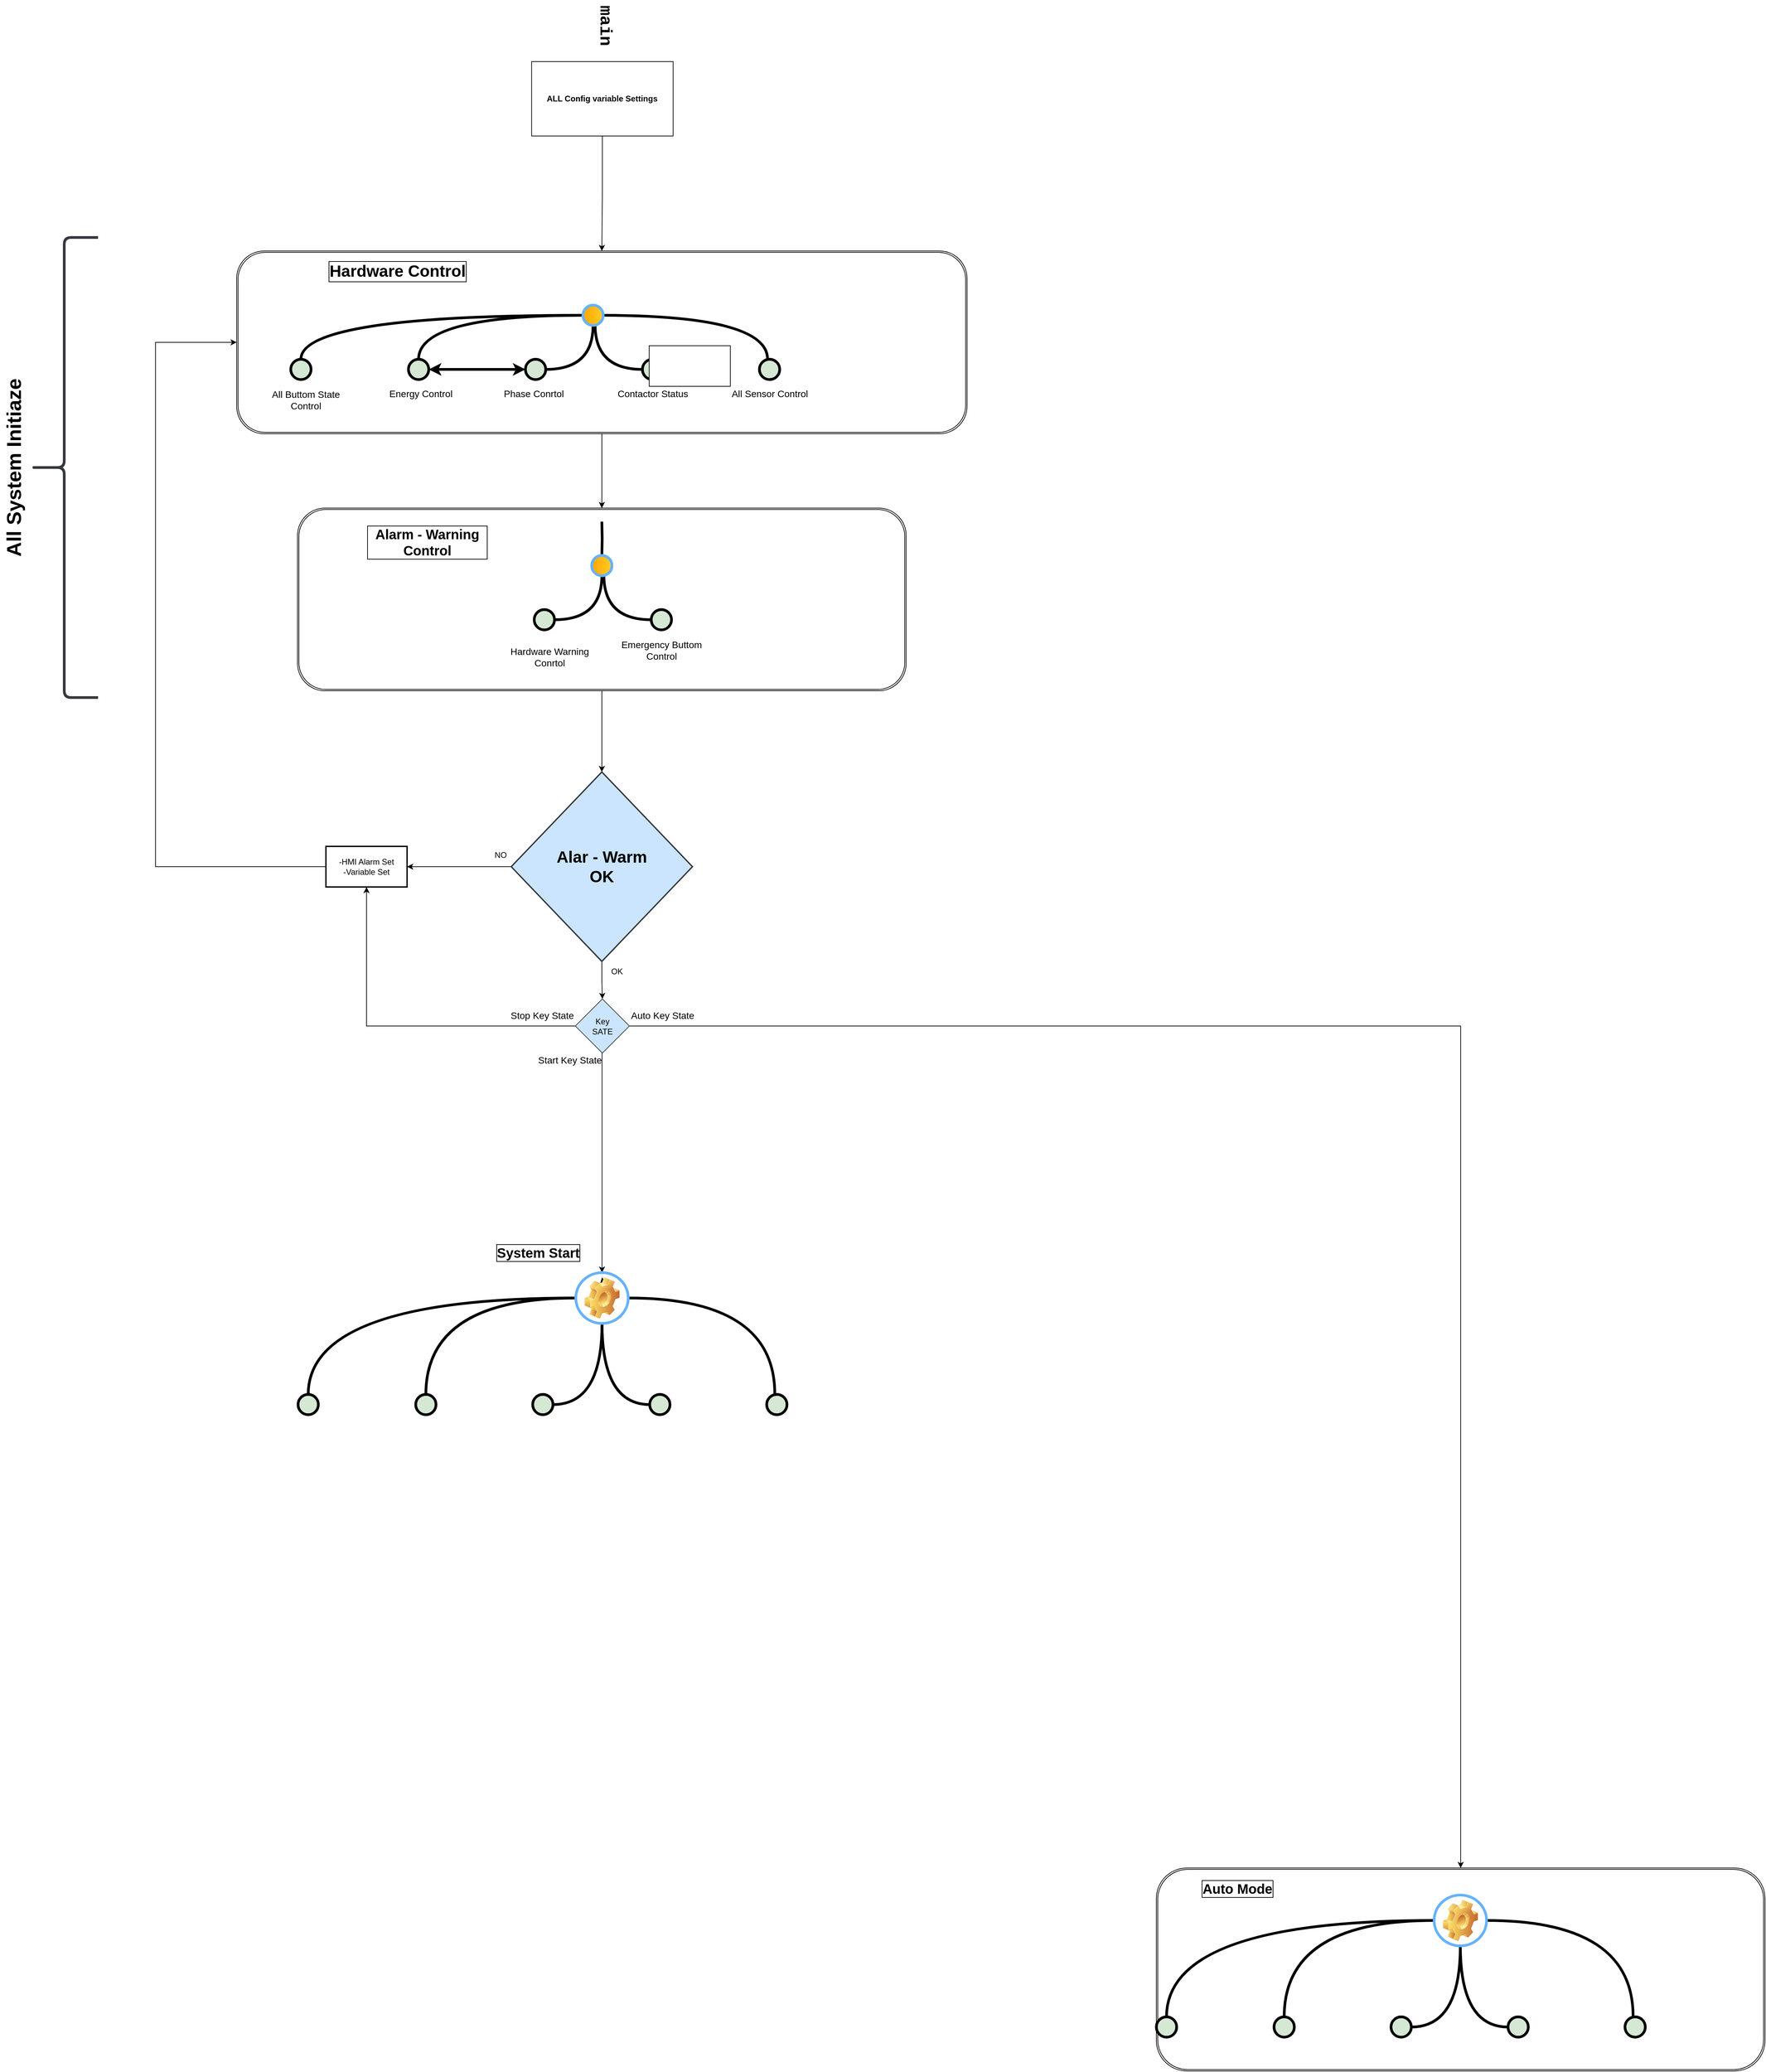 <mxfile version="21.6.6" type="github">
  <diagram id="yPxyJZ8AM_hMuL3Unpa9" name="complex gitflow">
    <mxGraphModel dx="3839" dy="2381" grid="1" gridSize="10" guides="1" tooltips="1" connect="1" arrows="1" fold="1" page="1" pageScale="1" pageWidth="1654" pageHeight="1169" math="0" shadow="0">
      <root>
        <mxCell id="0" />
        <mxCell id="1" parent="0" />
        <mxCell id="xFN7-tCPdjFMK5SM0wmP-95" value="" style="edgeStyle=orthogonalEdgeStyle;rounded=0;orthogonalLoop=1;jettySize=auto;html=1;" edge="1" parent="1" source="xFN7-tCPdjFMK5SM0wmP-22" target="xFN7-tCPdjFMK5SM0wmP-24">
          <mxGeometry relative="1" as="geometry" />
        </mxCell>
        <mxCell id="xFN7-tCPdjFMK5SM0wmP-22" value="" style="shape=ext;double=1;rounded=1;whiteSpace=wrap;html=1;" vertex="1" parent="1">
          <mxGeometry x="160" y="-580" width="1080" height="270" as="geometry" />
        </mxCell>
        <mxCell id="baq_1LEB1Bd891E-qvRd-64" value="Hardware Control" style="text;html=1;strokeColor=none;fillColor=none;align=center;verticalAlign=middle;whiteSpace=wrap;overflow=hidden;fontSize=24;rotation=0;fontStyle=1;labelBackgroundColor=none;labelBorderColor=default;" parent="1" vertex="1">
          <mxGeometry x="280" y="-570" width="236" height="40" as="geometry" />
        </mxCell>
        <mxCell id="uWUnNED6HEl2aK5fdaIb-13" value="main" style="text;html=1;strokeColor=none;fillColor=none;align=center;verticalAlign=bottom;whiteSpace=wrap;overflow=hidden;fontSize=25;fontStyle=1;fontFamily=Courier New;rotation=90;" parent="1" vertex="1">
          <mxGeometry x="668" y="-930" width="74" height="33" as="geometry" />
        </mxCell>
        <mxCell id="uWUnNED6HEl2aK5fdaIb-17" value="" style="verticalLabelPosition=bottom;verticalAlign=top;html=1;strokeWidth=4;shape=mxgraph.flowchart.on-page_reference;plain-purple;gradientColor=none;strokeColor=#000000;fillColor=#D5E8D4;rotation=90;" parent="1" vertex="1">
          <mxGeometry x="587" y="-420" width="30" height="30" as="geometry" />
        </mxCell>
        <mxCell id="uWUnNED6HEl2aK5fdaIb-75" style="edgeStyle=orthogonalEdgeStyle;rounded=0;orthogonalLoop=1;jettySize=auto;html=1;entryX=1;entryY=0.5;entryDx=0;entryDy=0;entryPerimeter=0;endArrow=none;endFill=0;strokeWidth=4;curved=1;exitX=0.5;exitY=0;exitDx=0;exitDy=0;exitPerimeter=0;" parent="1" source="uWUnNED6HEl2aK5fdaIb-17" target="baq_1LEB1Bd891E-qvRd-63" edge="1">
          <mxGeometry relative="1" as="geometry">
            <mxPoint x="684" y="-525" as="sourcePoint" />
            <mxPoint x="621.51" y="-425" as="targetPoint" />
          </mxGeometry>
        </mxCell>
        <mxCell id="baq_1LEB1Bd891E-qvRd-66" value="" style="verticalLabelPosition=bottom;verticalAlign=top;html=1;strokeWidth=4;shape=mxgraph.flowchart.on-page_reference;plain-purple;gradientColor=none;strokeColor=#000000;fillColor=#D5E8D4;rotation=90;" parent="1" vertex="1">
          <mxGeometry x="760" y="-420" width="30" height="30" as="geometry" />
        </mxCell>
        <mxCell id="baq_1LEB1Bd891E-qvRd-67" style="edgeStyle=orthogonalEdgeStyle;rounded=0;orthogonalLoop=1;jettySize=auto;html=1;entryX=1;entryY=0.5;entryDx=0;entryDy=0;entryPerimeter=0;endArrow=none;endFill=0;strokeWidth=4;curved=1;exitX=0.5;exitY=1;exitDx=0;exitDy=0;exitPerimeter=0;" parent="1" source="baq_1LEB1Bd891E-qvRd-66" edge="1">
          <mxGeometry relative="1" as="geometry">
            <mxPoint x="760.0" y="-405" as="sourcePoint" />
            <mxPoint x="690.0" y="-470" as="targetPoint" />
          </mxGeometry>
        </mxCell>
        <mxCell id="baq_1LEB1Bd891E-qvRd-69" value="" style="verticalLabelPosition=bottom;verticalAlign=top;html=1;strokeWidth=4;shape=mxgraph.flowchart.on-page_reference;plain-purple;gradientColor=none;strokeColor=#000000;fillColor=#D5E8D4;rotation=90;" parent="1" vertex="1">
          <mxGeometry x="933" y="-420" width="30" height="30" as="geometry" />
        </mxCell>
        <mxCell id="baq_1LEB1Bd891E-qvRd-70" value="" style="verticalLabelPosition=bottom;verticalAlign=top;html=1;strokeWidth=4;shape=mxgraph.flowchart.on-page_reference;plain-purple;gradientColor=none;strokeColor=#000000;fillColor=#D5E8D4;rotation=90;" parent="1" vertex="1">
          <mxGeometry x="414" y="-420" width="30" height="30" as="geometry" />
        </mxCell>
        <mxCell id="baq_1LEB1Bd891E-qvRd-72" style="edgeStyle=orthogonalEdgeStyle;rounded=0;orthogonalLoop=1;jettySize=auto;html=1;entryX=0.5;entryY=1;entryDx=0;entryDy=0;entryPerimeter=0;endArrow=none;endFill=0;strokeWidth=4;curved=1;exitX=0;exitY=0.5;exitDx=0;exitDy=0;exitPerimeter=0;" parent="1" source="baq_1LEB1Bd891E-qvRd-70" target="baq_1LEB1Bd891E-qvRd-63" edge="1">
          <mxGeometry relative="1" as="geometry">
            <mxPoint x="490" y="-426" as="sourcePoint" />
            <mxPoint x="560" y="-491" as="targetPoint" />
          </mxGeometry>
        </mxCell>
        <mxCell id="baq_1LEB1Bd891E-qvRd-73" style="edgeStyle=orthogonalEdgeStyle;rounded=0;orthogonalLoop=1;jettySize=auto;html=1;entryX=0.5;entryY=1;entryDx=0;entryDy=0;entryPerimeter=0;endArrow=none;endFill=0;strokeWidth=4;curved=1;exitX=0;exitY=0.5;exitDx=0;exitDy=0;exitPerimeter=0;" parent="1" edge="1">
          <mxGeometry relative="1" as="geometry">
            <mxPoint x="701.997" y="-484.997" as="sourcePoint" />
            <mxPoint x="944.997" y="-419.997" as="targetPoint" />
          </mxGeometry>
        </mxCell>
        <mxCell id="xFN7-tCPdjFMK5SM0wmP-1" value="Energy Control" style="text;html=1;strokeColor=none;fillColor=none;align=center;verticalAlign=middle;whiteSpace=wrap;overflow=hidden;fontSize=14;rotation=0;" vertex="1" parent="1">
          <mxGeometry x="370" y="-380" width="125" height="20" as="geometry" />
        </mxCell>
        <mxCell id="xFN7-tCPdjFMK5SM0wmP-2" value="Phase Conrtol" style="text;html=1;strokeColor=none;fillColor=none;align=center;verticalAlign=middle;whiteSpace=wrap;overflow=hidden;fontSize=14;rotation=0;" vertex="1" parent="1">
          <mxGeometry x="537" y="-380" width="125" height="20" as="geometry" />
        </mxCell>
        <mxCell id="xFN7-tCPdjFMK5SM0wmP-3" value="Contactor Status" style="text;html=1;strokeColor=none;fillColor=none;align=center;verticalAlign=middle;whiteSpace=wrap;overflow=hidden;fontSize=14;rotation=0;" vertex="1" parent="1">
          <mxGeometry x="712.5" y="-380" width="125" height="20" as="geometry" />
        </mxCell>
        <mxCell id="xFN7-tCPdjFMK5SM0wmP-4" value="All Sensor Control" style="text;html=1;strokeColor=none;fillColor=none;align=center;verticalAlign=middle;whiteSpace=wrap;overflow=hidden;fontSize=14;rotation=0;" vertex="1" parent="1">
          <mxGeometry x="885.5" y="-380" width="125" height="20" as="geometry" />
        </mxCell>
        <mxCell id="xFN7-tCPdjFMK5SM0wmP-19" value="" style="endArrow=classic;startArrow=classic;html=1;rounded=0;exitX=0.5;exitY=0;exitDx=0;exitDy=0;exitPerimeter=0;entryX=0.5;entryY=1;entryDx=0;entryDy=0;entryPerimeter=0;strokeWidth=4;" edge="1" parent="1" source="baq_1LEB1Bd891E-qvRd-70" target="uWUnNED6HEl2aK5fdaIb-17">
          <mxGeometry width="50" height="50" relative="1" as="geometry">
            <mxPoint x="520" y="-430" as="sourcePoint" />
            <mxPoint x="570" y="-480" as="targetPoint" />
          </mxGeometry>
        </mxCell>
        <mxCell id="xFN7-tCPdjFMK5SM0wmP-43" value="" style="verticalLabelPosition=bottom;verticalAlign=top;html=1;strokeWidth=4;shape=mxgraph.flowchart.on-page_reference;plain-purple;gradientColor=none;strokeColor=#000000;fillColor=#D5E8D4;rotation=90;" vertex="1" parent="1">
          <mxGeometry x="240" y="-420" width="30" height="30" as="geometry" />
        </mxCell>
        <mxCell id="xFN7-tCPdjFMK5SM0wmP-44" style="edgeStyle=orthogonalEdgeStyle;rounded=0;orthogonalLoop=1;jettySize=auto;html=1;entryX=0.5;entryY=1;entryDx=0;entryDy=0;entryPerimeter=0;endArrow=none;endFill=0;strokeWidth=4;curved=1;exitX=0;exitY=0.5;exitDx=0;exitDy=0;exitPerimeter=0;" edge="1" parent="1" source="xFN7-tCPdjFMK5SM0wmP-43" target="baq_1LEB1Bd891E-qvRd-63">
          <mxGeometry relative="1" as="geometry">
            <mxPoint x="260" y="-425" as="sourcePoint" />
            <mxPoint x="503" y="-490" as="targetPoint" />
          </mxGeometry>
        </mxCell>
        <mxCell id="xFN7-tCPdjFMK5SM0wmP-45" value="All Buttom State Control" style="text;html=1;strokeColor=none;fillColor=none;align=center;verticalAlign=middle;whiteSpace=wrap;overflow=hidden;fontSize=14;rotation=0;" vertex="1" parent="1">
          <mxGeometry x="200" y="-380" width="125" height="40" as="geometry" />
        </mxCell>
        <mxCell id="baq_1LEB1Bd891E-qvRd-63" value="" style="verticalLabelPosition=bottom;verticalAlign=top;html=1;strokeWidth=4;shape=mxgraph.flowchart.on-page_reference;gradientColor=#ffa500;strokeColor=#66B2FF;fillColor=#ffcd28;rotation=90;" parent="1" vertex="1">
          <mxGeometry x="672" y="-500" width="30" height="30" as="geometry" />
        </mxCell>
        <mxCell id="xFN7-tCPdjFMK5SM0wmP-91" value="" style="edgeStyle=orthogonalEdgeStyle;rounded=0;orthogonalLoop=1;jettySize=auto;html=1;" edge="1" parent="1" source="xFN7-tCPdjFMK5SM0wmP-87" target="xFN7-tCPdjFMK5SM0wmP-110">
          <mxGeometry relative="1" as="geometry">
            <mxPoint x="684" y="660" as="targetPoint" />
          </mxGeometry>
        </mxCell>
        <mxCell id="xFN7-tCPdjFMK5SM0wmP-98" style="edgeStyle=orthogonalEdgeStyle;rounded=0;orthogonalLoop=1;jettySize=auto;html=1;exitX=0;exitY=0.5;exitDx=0;exitDy=0;exitPerimeter=0;entryX=0;entryY=0.5;entryDx=0;entryDy=0;" edge="1" parent="1" source="xFN7-tCPdjFMK5SM0wmP-87" target="xFN7-tCPdjFMK5SM0wmP-22">
          <mxGeometry relative="1" as="geometry">
            <Array as="points">
              <mxPoint x="40" y="330" />
              <mxPoint x="40" y="-445" />
            </Array>
          </mxGeometry>
        </mxCell>
        <mxCell id="xFN7-tCPdjFMK5SM0wmP-100" value="" style="edgeStyle=orthogonalEdgeStyle;rounded=0;orthogonalLoop=1;jettySize=auto;html=1;" edge="1" parent="1" source="xFN7-tCPdjFMK5SM0wmP-87" target="xFN7-tCPdjFMK5SM0wmP-99">
          <mxGeometry relative="1" as="geometry" />
        </mxCell>
        <mxCell id="xFN7-tCPdjFMK5SM0wmP-87" value="&lt;font style=&quot;font-size: 24px;&quot;&gt;Alar - Warm&lt;br style=&quot;font-size: 24px;&quot;&gt;OK&lt;/font&gt;" style="strokeWidth=2;html=1;shape=mxgraph.flowchart.decision;whiteSpace=wrap;fillColor=#cce5ff;strokeColor=#36393d;fontStyle=1;fontSize=24;" vertex="1" parent="1">
          <mxGeometry x="566" y="190" width="268" height="280" as="geometry" />
        </mxCell>
        <mxCell id="xFN7-tCPdjFMK5SM0wmP-67" value="Start Key State" style="text;html=1;strokeColor=none;fillColor=none;align=center;verticalAlign=middle;whiteSpace=wrap;overflow=hidden;fontSize=14;rotation=0;" vertex="1" parent="1">
          <mxGeometry x="604" y="605.5" width="98" height="20.5" as="geometry" />
        </mxCell>
        <mxCell id="xFN7-tCPdjFMK5SM0wmP-96" value="" style="group;fontSize=24;" vertex="1" connectable="0" parent="1">
          <mxGeometry x="250" y="-200" width="900" height="270" as="geometry" />
        </mxCell>
        <mxCell id="xFN7-tCPdjFMK5SM0wmP-24" value="" style="shape=ext;double=1;rounded=1;whiteSpace=wrap;html=1;" vertex="1" parent="xFN7-tCPdjFMK5SM0wmP-96">
          <mxGeometry width="900" height="270" as="geometry" />
        </mxCell>
        <mxCell id="xFN7-tCPdjFMK5SM0wmP-27" value="" style="verticalLabelPosition=bottom;verticalAlign=top;html=1;strokeWidth=4;shape=mxgraph.flowchart.on-page_reference;plain-purple;gradientColor=none;strokeColor=#000000;fillColor=#D5E8D4;rotation=90;" vertex="1" parent="xFN7-tCPdjFMK5SM0wmP-96">
          <mxGeometry x="350" y="150" width="30" height="30" as="geometry" />
        </mxCell>
        <mxCell id="xFN7-tCPdjFMK5SM0wmP-28" style="edgeStyle=orthogonalEdgeStyle;rounded=0;orthogonalLoop=1;jettySize=auto;html=1;entryX=1;entryY=0.5;entryDx=0;entryDy=0;entryPerimeter=0;endArrow=none;endFill=0;strokeWidth=4;curved=1;exitX=0.5;exitY=0;exitDx=0;exitDy=0;exitPerimeter=0;shadow=0;" edge="1" source="xFN7-tCPdjFMK5SM0wmP-27" target="xFN7-tCPdjFMK5SM0wmP-30" parent="xFN7-tCPdjFMK5SM0wmP-96">
          <mxGeometry relative="1" as="geometry">
            <mxPoint x="447" y="45" as="sourcePoint" />
            <mxPoint x="384.51" y="145" as="targetPoint" />
          </mxGeometry>
        </mxCell>
        <mxCell id="xFN7-tCPdjFMK5SM0wmP-29" value="" style="edgeStyle=orthogonalEdgeStyle;rounded=0;html=1;jettySize=auto;orthogonalLoop=1;plain-blue;endArrow=none;endFill=0;strokeWidth=4;strokeColor=#000000;entryX=0;entryY=0.5;entryDx=0;entryDy=0;entryPerimeter=0;" edge="1" target="xFN7-tCPdjFMK5SM0wmP-30" parent="xFN7-tCPdjFMK5SM0wmP-96">
          <mxGeometry x="529" y="-445" as="geometry">
            <mxPoint x="450" y="202" as="targetPoint" />
            <mxPoint x="450" y="20" as="sourcePoint" />
          </mxGeometry>
        </mxCell>
        <mxCell id="xFN7-tCPdjFMK5SM0wmP-31" value="" style="verticalLabelPosition=bottom;verticalAlign=top;html=1;strokeWidth=4;shape=mxgraph.flowchart.on-page_reference;plain-purple;gradientColor=none;strokeColor=#000000;fillColor=#D5E8D4;rotation=90;" vertex="1" parent="xFN7-tCPdjFMK5SM0wmP-96">
          <mxGeometry x="523" y="150" width="30" height="30" as="geometry" />
        </mxCell>
        <mxCell id="xFN7-tCPdjFMK5SM0wmP-32" style="edgeStyle=orthogonalEdgeStyle;rounded=0;orthogonalLoop=1;jettySize=auto;html=1;entryX=1;entryY=0.5;entryDx=0;entryDy=0;entryPerimeter=0;endArrow=none;endFill=0;strokeWidth=4;curved=1;exitX=0.5;exitY=1;exitDx=0;exitDy=0;exitPerimeter=0;" edge="1" source="xFN7-tCPdjFMK5SM0wmP-31" parent="xFN7-tCPdjFMK5SM0wmP-96">
          <mxGeometry relative="1" as="geometry">
            <mxPoint x="523.0" y="165" as="sourcePoint" />
            <mxPoint x="453.0" y="100" as="targetPoint" />
          </mxGeometry>
        </mxCell>
        <mxCell id="xFN7-tCPdjFMK5SM0wmP-37" value="Emergency Buttom Control" style="text;html=1;strokeColor=none;fillColor=none;align=center;verticalAlign=middle;whiteSpace=wrap;overflow=hidden;fontSize=14;rotation=0;" vertex="1" parent="xFN7-tCPdjFMK5SM0wmP-96">
          <mxGeometry x="475.5" y="190" width="125" height="40" as="geometry" />
        </mxCell>
        <mxCell id="xFN7-tCPdjFMK5SM0wmP-38" value="Hardware Warning Conrtol" style="text;html=1;strokeColor=none;fillColor=none;align=center;verticalAlign=middle;whiteSpace=wrap;overflow=hidden;fontSize=14;rotation=0;" vertex="1" parent="xFN7-tCPdjFMK5SM0wmP-96">
          <mxGeometry x="300" y="200" width="146" height="40" as="geometry" />
        </mxCell>
        <mxCell id="xFN7-tCPdjFMK5SM0wmP-42" value="Alarm - Warning Control" style="text;html=1;strokeColor=none;fillColor=none;align=center;verticalAlign=middle;whiteSpace=wrap;overflow=hidden;fontSize=20;rotation=0;fontStyle=1;labelBackgroundColor=none;labelBorderColor=default;" vertex="1" parent="xFN7-tCPdjFMK5SM0wmP-96">
          <mxGeometry x="102" y="20" width="180" height="60" as="geometry" />
        </mxCell>
        <mxCell id="xFN7-tCPdjFMK5SM0wmP-30" value="" style="verticalLabelPosition=bottom;verticalAlign=top;html=1;strokeWidth=4;shape=mxgraph.flowchart.on-page_reference;gradientColor=#ffa500;strokeColor=#66B2FF;fillColor=#ffcd28;rotation=90;" vertex="1" parent="xFN7-tCPdjFMK5SM0wmP-96">
          <mxGeometry x="435" y="70" width="30" height="30" as="geometry" />
        </mxCell>
        <mxCell id="xFN7-tCPdjFMK5SM0wmP-97" value="" style="group" vertex="1" connectable="0" parent="1">
          <mxGeometry x="-190" y="-600" width="145" height="680" as="geometry" />
        </mxCell>
        <mxCell id="uWUnNED6HEl2aK5fdaIb-103" value="All System Initiaze" style="text;html=1;strokeColor=none;fillColor=none;align=center;verticalAlign=middle;whiteSpace=wrap;overflow=hidden;fontSize=30;rotation=-90;fontStyle=1" parent="xFN7-tCPdjFMK5SM0wmP-97" vertex="1">
          <mxGeometry x="-115" y="320" width="270" height="40" as="geometry" />
        </mxCell>
        <mxCell id="xFN7-tCPdjFMK5SM0wmP-47" value="" style="shape=curlyBracket;whiteSpace=wrap;html=1;rounded=1;labelPosition=left;verticalLabelPosition=middle;align=right;verticalAlign=middle;fillColor=#cce5ff;strokeColor=#36393d;strokeWidth=4;gradientColor=none;" vertex="1" parent="xFN7-tCPdjFMK5SM0wmP-97">
          <mxGeometry x="45.0" width="100" height="680" as="geometry" />
        </mxCell>
        <mxCell id="xFN7-tCPdjFMK5SM0wmP-99" value="-HMI Alarm Set&lt;br&gt;-Variable Set" style="whiteSpace=wrap;html=1;strokeWidth=2;" vertex="1" parent="1">
          <mxGeometry x="292" y="300" width="120" height="60" as="geometry" />
        </mxCell>
        <mxCell id="xFN7-tCPdjFMK5SM0wmP-94" style="edgeStyle=orthogonalEdgeStyle;rounded=0;orthogonalLoop=1;jettySize=auto;html=1;exitX=0.5;exitY=1;exitDx=0;exitDy=0;" edge="1" parent="1" source="xFN7-tCPdjFMK5SM0wmP-24" target="xFN7-tCPdjFMK5SM0wmP-87">
          <mxGeometry relative="1" as="geometry" />
        </mxCell>
        <mxCell id="xFN7-tCPdjFMK5SM0wmP-104" value="NO" style="text;html=1;align=center;verticalAlign=middle;resizable=0;points=[];autosize=1;strokeColor=none;fillColor=none;" vertex="1" parent="1">
          <mxGeometry x="530" y="298" width="40" height="30" as="geometry" />
        </mxCell>
        <mxCell id="xFN7-tCPdjFMK5SM0wmP-106" value="OK" style="text;html=1;align=center;verticalAlign=middle;resizable=0;points=[];autosize=1;strokeColor=none;fillColor=none;" vertex="1" parent="1">
          <mxGeometry x="702" y="470" width="40" height="30" as="geometry" />
        </mxCell>
        <mxCell id="xFN7-tCPdjFMK5SM0wmP-111" value="" style="edgeStyle=orthogonalEdgeStyle;rounded=0;orthogonalLoop=1;jettySize=auto;html=1;entryX=0;entryY=0.5;entryDx=0;entryDy=0;entryPerimeter=0;" edge="1" parent="1" source="xFN7-tCPdjFMK5SM0wmP-110" target="xFN7-tCPdjFMK5SM0wmP-68">
          <mxGeometry relative="1" as="geometry">
            <mxPoint x="700.75" y="890" as="targetPoint" />
            <Array as="points">
              <mxPoint x="701" y="820" />
            </Array>
          </mxGeometry>
        </mxCell>
        <mxCell id="xFN7-tCPdjFMK5SM0wmP-112" style="edgeStyle=orthogonalEdgeStyle;rounded=0;orthogonalLoop=1;jettySize=auto;html=1;exitX=0;exitY=0.5;exitDx=0;exitDy=0;entryX=0.5;entryY=1;entryDx=0;entryDy=0;" edge="1" parent="1" source="xFN7-tCPdjFMK5SM0wmP-110" target="xFN7-tCPdjFMK5SM0wmP-99">
          <mxGeometry relative="1" as="geometry">
            <mxPoint x="510" y="369.583" as="targetPoint" />
          </mxGeometry>
        </mxCell>
        <mxCell id="xFN7-tCPdjFMK5SM0wmP-134" style="edgeStyle=orthogonalEdgeStyle;rounded=0;orthogonalLoop=1;jettySize=auto;html=1;exitX=1;exitY=0.5;exitDx=0;exitDy=0;entryX=0.5;entryY=0;entryDx=0;entryDy=0;" edge="1" parent="1" source="xFN7-tCPdjFMK5SM0wmP-110" target="xFN7-tCPdjFMK5SM0wmP-119">
          <mxGeometry relative="1" as="geometry" />
        </mxCell>
        <mxCell id="xFN7-tCPdjFMK5SM0wmP-110" value="Key &lt;br&gt;&lt;div style=&quot;&quot;&gt;&lt;span style=&quot;background-color: initial;&quot;&gt;SATE&lt;/span&gt;&lt;/div&gt;" style="rhombus;whiteSpace=wrap;html=1;verticalAlign=middle;fillColor=#cce5ff;strokeColor=#36393d;align=center;" vertex="1" parent="1">
          <mxGeometry x="660.75" y="525.5" width="80" height="80" as="geometry" />
        </mxCell>
        <mxCell id="xFN7-tCPdjFMK5SM0wmP-113" value="Stop Key State" style="text;html=1;strokeColor=none;fillColor=none;align=center;verticalAlign=middle;whiteSpace=wrap;overflow=hidden;fontSize=14;rotation=0;" vertex="1" parent="1">
          <mxGeometry x="562.75" y="540" width="98" height="20.5" as="geometry" />
        </mxCell>
        <mxCell id="xFN7-tCPdjFMK5SM0wmP-117" value="" style="group" vertex="1" connectable="0" parent="1">
          <mxGeometry x="1520" y="1810" width="900" height="300" as="geometry" />
        </mxCell>
        <mxCell id="xFN7-tCPdjFMK5SM0wmP-118" style="edgeStyle=orthogonalEdgeStyle;rounded=0;orthogonalLoop=1;jettySize=auto;html=1;exitX=0.5;exitY=0;exitDx=0;exitDy=0;entryX=0.5;entryY=0;entryDx=0;entryDy=0;" edge="1" parent="xFN7-tCPdjFMK5SM0wmP-117" target="xFN7-tCPdjFMK5SM0wmP-133">
          <mxGeometry relative="1" as="geometry">
            <mxPoint x="450.0" y="50" as="sourcePoint" />
          </mxGeometry>
        </mxCell>
        <mxCell id="xFN7-tCPdjFMK5SM0wmP-119" value="" style="shape=ext;double=1;rounded=1;whiteSpace=wrap;html=1;container=0;" vertex="1" parent="xFN7-tCPdjFMK5SM0wmP-117">
          <mxGeometry width="900" height="300" as="geometry" />
        </mxCell>
        <mxCell id="xFN7-tCPdjFMK5SM0wmP-120" value="Auto Mode" style="text;html=1;strokeColor=none;fillColor=none;align=center;verticalAlign=middle;whiteSpace=wrap;overflow=hidden;fontSize=20;rotation=0;fontStyle=1;labelBackgroundColor=none;labelBorderColor=default;" vertex="1" parent="xFN7-tCPdjFMK5SM0wmP-117">
          <mxGeometry x="30" y="10.25" width="180" height="40" as="geometry" />
        </mxCell>
        <mxCell id="xFN7-tCPdjFMK5SM0wmP-121" value="" style="verticalLabelPosition=bottom;verticalAlign=top;html=1;strokeWidth=4;shape=mxgraph.flowchart.on-page_reference;plain-purple;gradientColor=none;strokeColor=#000000;fillColor=#D5E8D4;rotation=90;" vertex="1" parent="xFN7-tCPdjFMK5SM0wmP-117">
          <mxGeometry x="347" y="220" width="30" height="30" as="geometry" />
        </mxCell>
        <mxCell id="xFN7-tCPdjFMK5SM0wmP-122" style="edgeStyle=orthogonalEdgeStyle;rounded=0;orthogonalLoop=1;jettySize=auto;html=1;entryX=1;entryY=0.5;entryDx=0;entryDy=0;entryPerimeter=0;endArrow=none;endFill=0;strokeWidth=4;curved=1;exitX=0.5;exitY=0;exitDx=0;exitDy=0;exitPerimeter=0;" edge="1" parent="xFN7-tCPdjFMK5SM0wmP-117" source="xFN7-tCPdjFMK5SM0wmP-121" target="xFN7-tCPdjFMK5SM0wmP-132">
          <mxGeometry relative="1" as="geometry">
            <mxPoint x="444" y="115" as="sourcePoint" />
            <mxPoint x="381.51" y="215" as="targetPoint" />
          </mxGeometry>
        </mxCell>
        <mxCell id="xFN7-tCPdjFMK5SM0wmP-123" value="" style="verticalLabelPosition=bottom;verticalAlign=top;html=1;strokeWidth=4;shape=mxgraph.flowchart.on-page_reference;plain-purple;gradientColor=none;strokeColor=#000000;fillColor=#D5E8D4;rotation=90;" vertex="1" parent="xFN7-tCPdjFMK5SM0wmP-117">
          <mxGeometry x="520" y="220" width="30" height="30" as="geometry" />
        </mxCell>
        <mxCell id="xFN7-tCPdjFMK5SM0wmP-124" style="edgeStyle=orthogonalEdgeStyle;rounded=0;orthogonalLoop=1;jettySize=auto;html=1;entryX=1;entryY=0.5;entryDx=0;entryDy=0;entryPerimeter=0;endArrow=none;endFill=0;strokeWidth=4;curved=1;exitX=0.5;exitY=1;exitDx=0;exitDy=0;exitPerimeter=0;" edge="1" parent="xFN7-tCPdjFMK5SM0wmP-117" source="xFN7-tCPdjFMK5SM0wmP-123" target="xFN7-tCPdjFMK5SM0wmP-132">
          <mxGeometry relative="1" as="geometry">
            <mxPoint x="520.0" y="235" as="sourcePoint" />
            <mxPoint x="450.0" y="170" as="targetPoint" />
          </mxGeometry>
        </mxCell>
        <mxCell id="xFN7-tCPdjFMK5SM0wmP-125" value="" style="verticalLabelPosition=bottom;verticalAlign=top;html=1;strokeWidth=4;shape=mxgraph.flowchart.on-page_reference;plain-purple;gradientColor=none;strokeColor=#000000;fillColor=#D5E8D4;rotation=90;" vertex="1" parent="xFN7-tCPdjFMK5SM0wmP-117">
          <mxGeometry x="693" y="220" width="30" height="30" as="geometry" />
        </mxCell>
        <mxCell id="xFN7-tCPdjFMK5SM0wmP-126" value="" style="verticalLabelPosition=bottom;verticalAlign=top;html=1;strokeWidth=4;shape=mxgraph.flowchart.on-page_reference;plain-purple;gradientColor=none;strokeColor=#000000;fillColor=#D5E8D4;rotation=90;" vertex="1" parent="xFN7-tCPdjFMK5SM0wmP-117">
          <mxGeometry x="174" y="220" width="30" height="30" as="geometry" />
        </mxCell>
        <mxCell id="xFN7-tCPdjFMK5SM0wmP-127" style="edgeStyle=orthogonalEdgeStyle;rounded=0;orthogonalLoop=1;jettySize=auto;html=1;entryX=0.5;entryY=1;entryDx=0;entryDy=0;entryPerimeter=0;endArrow=none;endFill=0;strokeWidth=4;curved=1;exitX=0;exitY=0.5;exitDx=0;exitDy=0;exitPerimeter=0;" edge="1" parent="xFN7-tCPdjFMK5SM0wmP-117" source="xFN7-tCPdjFMK5SM0wmP-126" target="xFN7-tCPdjFMK5SM0wmP-132">
          <mxGeometry relative="1" as="geometry">
            <mxPoint x="250" y="214" as="sourcePoint" />
            <mxPoint x="320" y="149" as="targetPoint" />
          </mxGeometry>
        </mxCell>
        <mxCell id="xFN7-tCPdjFMK5SM0wmP-128" style="edgeStyle=orthogonalEdgeStyle;rounded=0;orthogonalLoop=1;jettySize=auto;html=1;entryX=0.5;entryY=1;entryDx=0;entryDy=0;entryPerimeter=0;endArrow=none;endFill=0;strokeWidth=4;curved=1;exitX=0.5;exitY=0;exitDx=0;exitDy=0;exitPerimeter=0;" edge="1" parent="xFN7-tCPdjFMK5SM0wmP-117" source="xFN7-tCPdjFMK5SM0wmP-132">
          <mxGeometry relative="1" as="geometry">
            <mxPoint x="461.997" y="155.003" as="sourcePoint" />
            <mxPoint x="704.997" y="220.003" as="targetPoint" />
          </mxGeometry>
        </mxCell>
        <mxCell id="xFN7-tCPdjFMK5SM0wmP-129" value="" style="verticalLabelPosition=bottom;verticalAlign=top;html=1;strokeWidth=4;shape=mxgraph.flowchart.on-page_reference;plain-purple;gradientColor=none;strokeColor=#000000;fillColor=#D5E8D4;rotation=90;" vertex="1" parent="xFN7-tCPdjFMK5SM0wmP-117">
          <mxGeometry y="220" width="30" height="30" as="geometry" />
        </mxCell>
        <mxCell id="xFN7-tCPdjFMK5SM0wmP-130" style="edgeStyle=orthogonalEdgeStyle;rounded=0;orthogonalLoop=1;jettySize=auto;html=1;entryX=0.5;entryY=1;entryDx=0;entryDy=0;entryPerimeter=0;endArrow=none;endFill=0;strokeWidth=4;curved=1;exitX=0;exitY=0.5;exitDx=0;exitDy=0;exitPerimeter=0;" edge="1" parent="xFN7-tCPdjFMK5SM0wmP-117" source="xFN7-tCPdjFMK5SM0wmP-129" target="xFN7-tCPdjFMK5SM0wmP-132">
          <mxGeometry relative="1" as="geometry">
            <mxPoint x="20" y="215" as="sourcePoint" />
            <mxPoint x="263" y="150" as="targetPoint" />
          </mxGeometry>
        </mxCell>
        <mxCell id="xFN7-tCPdjFMK5SM0wmP-131" value="" style="group" vertex="1" connectable="0" parent="xFN7-tCPdjFMK5SM0wmP-117">
          <mxGeometry x="410.75" y="40" width="77.5" height="75" as="geometry" />
        </mxCell>
        <mxCell id="xFN7-tCPdjFMK5SM0wmP-132" value="" style="verticalLabelPosition=bottom;verticalAlign=top;html=1;strokeWidth=4;shape=mxgraph.flowchart.on-page_reference;gradientColor=#ffa500;strokeColor=#66B2FF;fillColor=none;rotation=90;" vertex="1" parent="xFN7-tCPdjFMK5SM0wmP-131">
          <mxGeometry x="1.25" y="-1.25" width="75" height="77.5" as="geometry" />
        </mxCell>
        <mxCell id="xFN7-tCPdjFMK5SM0wmP-133" value="" style="shape=image;html=1;verticalLabelPosition=bottom;verticalAlign=top;imageAspect=1;aspect=fixed;image=img/clipart/Gear_128x128.png" vertex="1" parent="xFN7-tCPdjFMK5SM0wmP-131">
          <mxGeometry x="12.75" y="7" width="52" height="61" as="geometry" />
        </mxCell>
        <mxCell id="xFN7-tCPdjFMK5SM0wmP-135" value="Auto Key State" style="text;html=1;strokeColor=none;fillColor=none;align=center;verticalAlign=middle;whiteSpace=wrap;overflow=hidden;fontSize=14;rotation=0;" vertex="1" parent="1">
          <mxGeometry x="740.75" y="540" width="98" height="20.5" as="geometry" />
        </mxCell>
        <mxCell id="xFN7-tCPdjFMK5SM0wmP-109" style="edgeStyle=orthogonalEdgeStyle;rounded=0;orthogonalLoop=1;jettySize=auto;html=1;exitX=0.5;exitY=0;exitDx=0;exitDy=0;entryX=0.5;entryY=0;entryDx=0;entryDy=0;" edge="1" parent="1" target="xFN7-tCPdjFMK5SM0wmP-107">
          <mxGeometry relative="1" as="geometry">
            <mxPoint x="700.75" y="940" as="sourcePoint" />
          </mxGeometry>
        </mxCell>
        <mxCell id="xFN7-tCPdjFMK5SM0wmP-49" value="System Start" style="text;html=1;strokeColor=none;fillColor=none;align=center;verticalAlign=middle;whiteSpace=wrap;overflow=hidden;fontSize=20;rotation=0;fontStyle=1;labelBackgroundColor=none;labelBorderColor=default;" vertex="1" parent="1">
          <mxGeometry x="516" y="880" width="180" height="40" as="geometry" />
        </mxCell>
        <mxCell id="xFN7-tCPdjFMK5SM0wmP-51" value="" style="verticalLabelPosition=bottom;verticalAlign=top;html=1;strokeWidth=4;shape=mxgraph.flowchart.on-page_reference;plain-purple;gradientColor=none;strokeColor=#000000;fillColor=#D5E8D4;rotation=90;" vertex="1" parent="1">
          <mxGeometry x="597.75" y="1110" width="30" height="30" as="geometry" />
        </mxCell>
        <mxCell id="xFN7-tCPdjFMK5SM0wmP-52" style="edgeStyle=orthogonalEdgeStyle;rounded=0;orthogonalLoop=1;jettySize=auto;html=1;entryX=1;entryY=0.5;entryDx=0;entryDy=0;entryPerimeter=0;endArrow=none;endFill=0;strokeWidth=4;curved=1;exitX=0.5;exitY=0;exitDx=0;exitDy=0;exitPerimeter=0;" edge="1" source="xFN7-tCPdjFMK5SM0wmP-51" target="xFN7-tCPdjFMK5SM0wmP-68" parent="1">
          <mxGeometry relative="1" as="geometry">
            <mxPoint x="694.75" y="1005" as="sourcePoint" />
            <mxPoint x="632.26" y="1105" as="targetPoint" />
          </mxGeometry>
        </mxCell>
        <mxCell id="xFN7-tCPdjFMK5SM0wmP-54" value="" style="verticalLabelPosition=bottom;verticalAlign=top;html=1;strokeWidth=4;shape=mxgraph.flowchart.on-page_reference;plain-purple;gradientColor=none;strokeColor=#000000;fillColor=#D5E8D4;rotation=90;" vertex="1" parent="1">
          <mxGeometry x="770.75" y="1110" width="30" height="30" as="geometry" />
        </mxCell>
        <mxCell id="xFN7-tCPdjFMK5SM0wmP-55" style="edgeStyle=orthogonalEdgeStyle;rounded=0;orthogonalLoop=1;jettySize=auto;html=1;entryX=1;entryY=0.5;entryDx=0;entryDy=0;entryPerimeter=0;endArrow=none;endFill=0;strokeWidth=4;curved=1;exitX=0.5;exitY=1;exitDx=0;exitDy=0;exitPerimeter=0;" edge="1" source="xFN7-tCPdjFMK5SM0wmP-54" parent="1" target="xFN7-tCPdjFMK5SM0wmP-68">
          <mxGeometry relative="1" as="geometry">
            <mxPoint x="770.75" y="1125" as="sourcePoint" />
            <mxPoint x="700.75" y="1060" as="targetPoint" />
          </mxGeometry>
        </mxCell>
        <mxCell id="xFN7-tCPdjFMK5SM0wmP-56" value="" style="verticalLabelPosition=bottom;verticalAlign=top;html=1;strokeWidth=4;shape=mxgraph.flowchart.on-page_reference;plain-purple;gradientColor=none;strokeColor=#000000;fillColor=#D5E8D4;rotation=90;" vertex="1" parent="1">
          <mxGeometry x="943.75" y="1110" width="30" height="30" as="geometry" />
        </mxCell>
        <mxCell id="xFN7-tCPdjFMK5SM0wmP-57" value="" style="verticalLabelPosition=bottom;verticalAlign=top;html=1;strokeWidth=4;shape=mxgraph.flowchart.on-page_reference;plain-purple;gradientColor=none;strokeColor=#000000;fillColor=#D5E8D4;rotation=90;" vertex="1" parent="1">
          <mxGeometry x="424.75" y="1110" width="30" height="30" as="geometry" />
        </mxCell>
        <mxCell id="xFN7-tCPdjFMK5SM0wmP-58" style="edgeStyle=orthogonalEdgeStyle;rounded=0;orthogonalLoop=1;jettySize=auto;html=1;entryX=0.5;entryY=1;entryDx=0;entryDy=0;entryPerimeter=0;endArrow=none;endFill=0;strokeWidth=4;curved=1;exitX=0;exitY=0.5;exitDx=0;exitDy=0;exitPerimeter=0;" edge="1" source="xFN7-tCPdjFMK5SM0wmP-57" target="xFN7-tCPdjFMK5SM0wmP-68" parent="1">
          <mxGeometry relative="1" as="geometry">
            <mxPoint x="500.75" y="1104" as="sourcePoint" />
            <mxPoint x="570.75" y="1039" as="targetPoint" />
          </mxGeometry>
        </mxCell>
        <mxCell id="xFN7-tCPdjFMK5SM0wmP-59" style="edgeStyle=orthogonalEdgeStyle;rounded=0;orthogonalLoop=1;jettySize=auto;html=1;entryX=0.5;entryY=1;entryDx=0;entryDy=0;entryPerimeter=0;endArrow=none;endFill=0;strokeWidth=4;curved=1;exitX=0.5;exitY=0;exitDx=0;exitDy=0;exitPerimeter=0;" edge="1" parent="1" source="xFN7-tCPdjFMK5SM0wmP-68">
          <mxGeometry relative="1" as="geometry">
            <mxPoint x="712.747" y="1045.003" as="sourcePoint" />
            <mxPoint x="955.747" y="1110.003" as="targetPoint" />
          </mxGeometry>
        </mxCell>
        <mxCell id="xFN7-tCPdjFMK5SM0wmP-65" value="" style="verticalLabelPosition=bottom;verticalAlign=top;html=1;strokeWidth=4;shape=mxgraph.flowchart.on-page_reference;plain-purple;gradientColor=none;strokeColor=#000000;fillColor=#D5E8D4;rotation=90;" vertex="1" parent="1">
          <mxGeometry x="250.75" y="1110" width="30" height="30" as="geometry" />
        </mxCell>
        <mxCell id="xFN7-tCPdjFMK5SM0wmP-66" style="edgeStyle=orthogonalEdgeStyle;rounded=0;orthogonalLoop=1;jettySize=auto;html=1;entryX=0.5;entryY=1;entryDx=0;entryDy=0;entryPerimeter=0;endArrow=none;endFill=0;strokeWidth=4;curved=1;exitX=0;exitY=0.5;exitDx=0;exitDy=0;exitPerimeter=0;" edge="1" source="xFN7-tCPdjFMK5SM0wmP-65" target="xFN7-tCPdjFMK5SM0wmP-68" parent="1">
          <mxGeometry relative="1" as="geometry">
            <mxPoint x="270.75" y="1105" as="sourcePoint" />
            <mxPoint x="513.75" y="1040" as="targetPoint" />
          </mxGeometry>
        </mxCell>
        <mxCell id="xFN7-tCPdjFMK5SM0wmP-114" value="" style="group" vertex="1" connectable="0" parent="1">
          <mxGeometry x="661.5" y="930" width="77.5" height="75" as="geometry" />
        </mxCell>
        <mxCell id="xFN7-tCPdjFMK5SM0wmP-68" value="" style="verticalLabelPosition=bottom;verticalAlign=top;html=1;strokeWidth=4;shape=mxgraph.flowchart.on-page_reference;gradientColor=#ffa500;strokeColor=#66B2FF;fillColor=none;rotation=90;" vertex="1" parent="xFN7-tCPdjFMK5SM0wmP-114">
          <mxGeometry x="1.25" y="-1.25" width="75" height="77.5" as="geometry" />
        </mxCell>
        <mxCell id="xFN7-tCPdjFMK5SM0wmP-107" value="" style="shape=image;html=1;verticalLabelPosition=bottom;verticalAlign=top;imageAspect=1;aspect=fixed;image=img/clipart/Gear_128x128.png" vertex="1" parent="xFN7-tCPdjFMK5SM0wmP-114">
          <mxGeometry x="12.75" y="7" width="52" height="61" as="geometry" />
        </mxCell>
        <mxCell id="xFN7-tCPdjFMK5SM0wmP-136" value="" style="rounded=0;whiteSpace=wrap;html=1;" vertex="1" parent="1">
          <mxGeometry x="770" y="-440" width="120" height="60" as="geometry" />
        </mxCell>
        <mxCell id="xFN7-tCPdjFMK5SM0wmP-138" style="edgeStyle=orthogonalEdgeStyle;rounded=0;orthogonalLoop=1;jettySize=auto;html=1;entryX=0.5;entryY=0;entryDx=0;entryDy=0;" edge="1" parent="1" source="xFN7-tCPdjFMK5SM0wmP-137" target="xFN7-tCPdjFMK5SM0wmP-22">
          <mxGeometry relative="1" as="geometry" />
        </mxCell>
        <mxCell id="xFN7-tCPdjFMK5SM0wmP-137" value="ALL Config variable Settings" style="rounded=0;whiteSpace=wrap;html=1;fontStyle=1" vertex="1" parent="1">
          <mxGeometry x="596.13" y="-860" width="209.25" height="110" as="geometry" />
        </mxCell>
      </root>
    </mxGraphModel>
  </diagram>
</mxfile>
